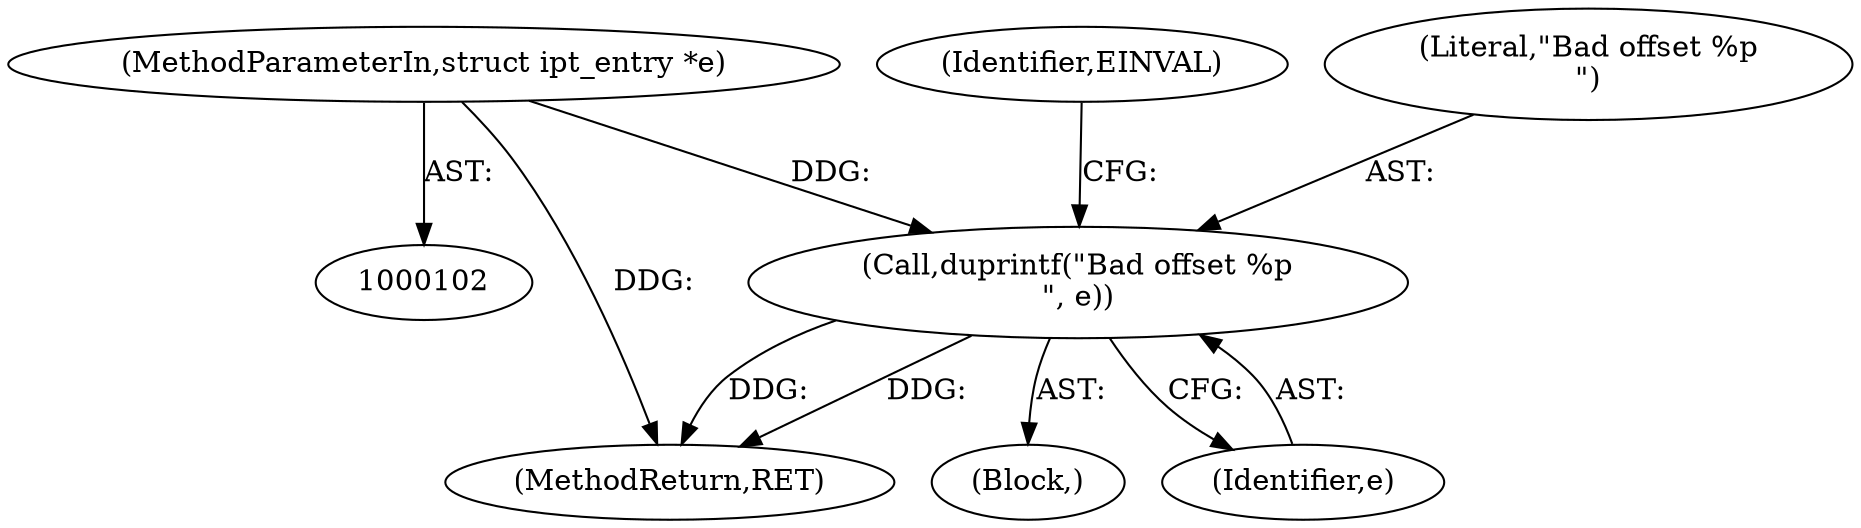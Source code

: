 digraph "0_linux_6e94e0cfb0887e4013b3b930fa6ab1fe6bb6ba91_2@pointer" {
"1000114" [label="(Call,duprintf(\"Bad offset %p\n\", e))"];
"1000103" [label="(MethodParameterIn,struct ipt_entry *e)"];
"1000114" [label="(Call,duprintf(\"Bad offset %p\n\", e))"];
"1000223" [label="(MethodReturn,RET)"];
"1000113" [label="(Block,)"];
"1000119" [label="(Identifier,EINVAL)"];
"1000103" [label="(MethodParameterIn,struct ipt_entry *e)"];
"1000115" [label="(Literal,\"Bad offset %p\n\")"];
"1000116" [label="(Identifier,e)"];
"1000114" -> "1000113"  [label="AST: "];
"1000114" -> "1000116"  [label="CFG: "];
"1000115" -> "1000114"  [label="AST: "];
"1000116" -> "1000114"  [label="AST: "];
"1000119" -> "1000114"  [label="CFG: "];
"1000114" -> "1000223"  [label="DDG: "];
"1000114" -> "1000223"  [label="DDG: "];
"1000103" -> "1000114"  [label="DDG: "];
"1000103" -> "1000102"  [label="AST: "];
"1000103" -> "1000223"  [label="DDG: "];
}
